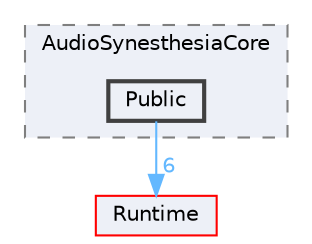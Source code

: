 digraph "Public"
{
 // INTERACTIVE_SVG=YES
 // LATEX_PDF_SIZE
  bgcolor="transparent";
  edge [fontname=Helvetica,fontsize=10,labelfontname=Helvetica,labelfontsize=10];
  node [fontname=Helvetica,fontsize=10,shape=box,height=0.2,width=0.4];
  compound=true
  subgraph clusterdir_5eb97d636267e64885ac2d371ab1be93 {
    graph [ bgcolor="#edf0f7", pencolor="grey50", label="AudioSynesthesiaCore", fontname=Helvetica,fontsize=10 style="filled,dashed", URL="dir_5eb97d636267e64885ac2d371ab1be93.html",tooltip=""]
  dir_a6122f680b50f20547316be53dd1e541 [label="Public", fillcolor="#edf0f7", color="grey25", style="filled,bold", URL="dir_a6122f680b50f20547316be53dd1e541.html",tooltip=""];
  }
  dir_7536b172fbd480bfd146a1b1acd6856b [label="Runtime", fillcolor="#edf0f7", color="red", style="filled", URL="dir_7536b172fbd480bfd146a1b1acd6856b.html",tooltip=""];
  dir_a6122f680b50f20547316be53dd1e541->dir_7536b172fbd480bfd146a1b1acd6856b [headlabel="6", labeldistance=1.5 headhref="dir_000854_000984.html" href="dir_000854_000984.html" color="steelblue1" fontcolor="steelblue1"];
}
